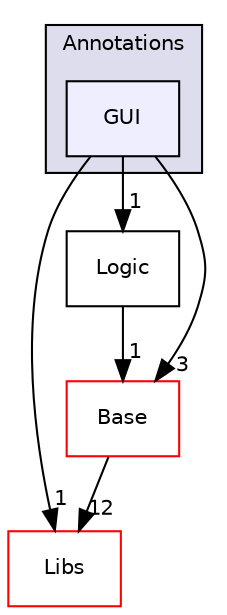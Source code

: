 digraph "Modules/Loadable/Annotations/GUI" {
  bgcolor=transparent;
  compound=true
  node [ fontsize="10", fontname="Helvetica"];
  edge [ labelfontsize="10", labelfontname="Helvetica"];
  subgraph clusterdir_33469fef11d3340de8339576113f1ab0 {
    graph [ bgcolor="#ddddee", pencolor="black", label="Annotations" fontname="Helvetica", fontsize="10", URL="dir_33469fef11d3340de8339576113f1ab0.html"]
  dir_9a0782f3c62df0a984e37d551226adbd [shape=box, label="GUI", style="filled", fillcolor="#eeeeff", pencolor="black", URL="dir_9a0782f3c62df0a984e37d551226adbd.html"];
  }
  dir_6e6cb9563333489fde7459b1f95e59a5 [shape=box label="Libs" color="red" URL="dir_6e6cb9563333489fde7459b1f95e59a5.html"];
  dir_1680a2ebf4abae6ca9d011f75d0c0f23 [shape=box label="Logic" URL="dir_1680a2ebf4abae6ca9d011f75d0c0f23.html"];
  dir_628593db0cdce5a76fb85526ae5aa762 [shape=box label="Base" color="red" URL="dir_628593db0cdce5a76fb85526ae5aa762.html"];
  dir_1680a2ebf4abae6ca9d011f75d0c0f23->dir_628593db0cdce5a76fb85526ae5aa762 [headlabel="1", labeldistance=1.5 headhref="dir_000049_000002.html"];
  dir_628593db0cdce5a76fb85526ae5aa762->dir_6e6cb9563333489fde7459b1f95e59a5 [headlabel="12", labeldistance=1.5 headhref="dir_000002_000012.html"];
  dir_9a0782f3c62df0a984e37d551226adbd->dir_6e6cb9563333489fde7459b1f95e59a5 [headlabel="1", labeldistance=1.5 headhref="dir_000048_000012.html"];
  dir_9a0782f3c62df0a984e37d551226adbd->dir_1680a2ebf4abae6ca9d011f75d0c0f23 [headlabel="1", labeldistance=1.5 headhref="dir_000048_000049.html"];
  dir_9a0782f3c62df0a984e37d551226adbd->dir_628593db0cdce5a76fb85526ae5aa762 [headlabel="3", labeldistance=1.5 headhref="dir_000048_000002.html"];
}
